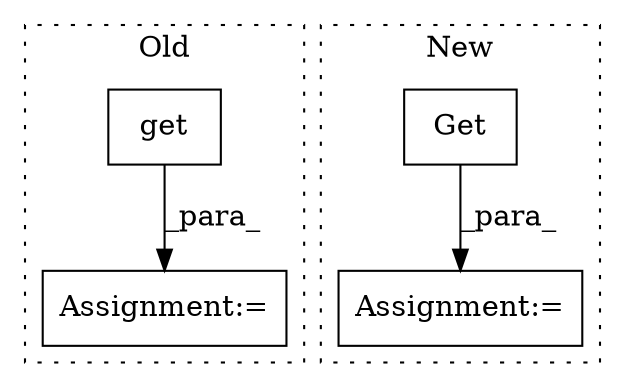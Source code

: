digraph G {
subgraph cluster0 {
1 [label="get" a="32" s="13581,13592" l="4,1" shape="box"];
4 [label="Assignment:=" a="7" s="13867" l="49" shape="box"];
label = "Old";
style="dotted";
}
subgraph cluster1 {
2 [label="Get" a="32" s="13673,13754" l="4,1" shape="box"];
3 [label="Assignment:=" a="7" s="13823" l="1" shape="box"];
label = "New";
style="dotted";
}
1 -> 4 [label="_para_"];
2 -> 3 [label="_para_"];
}